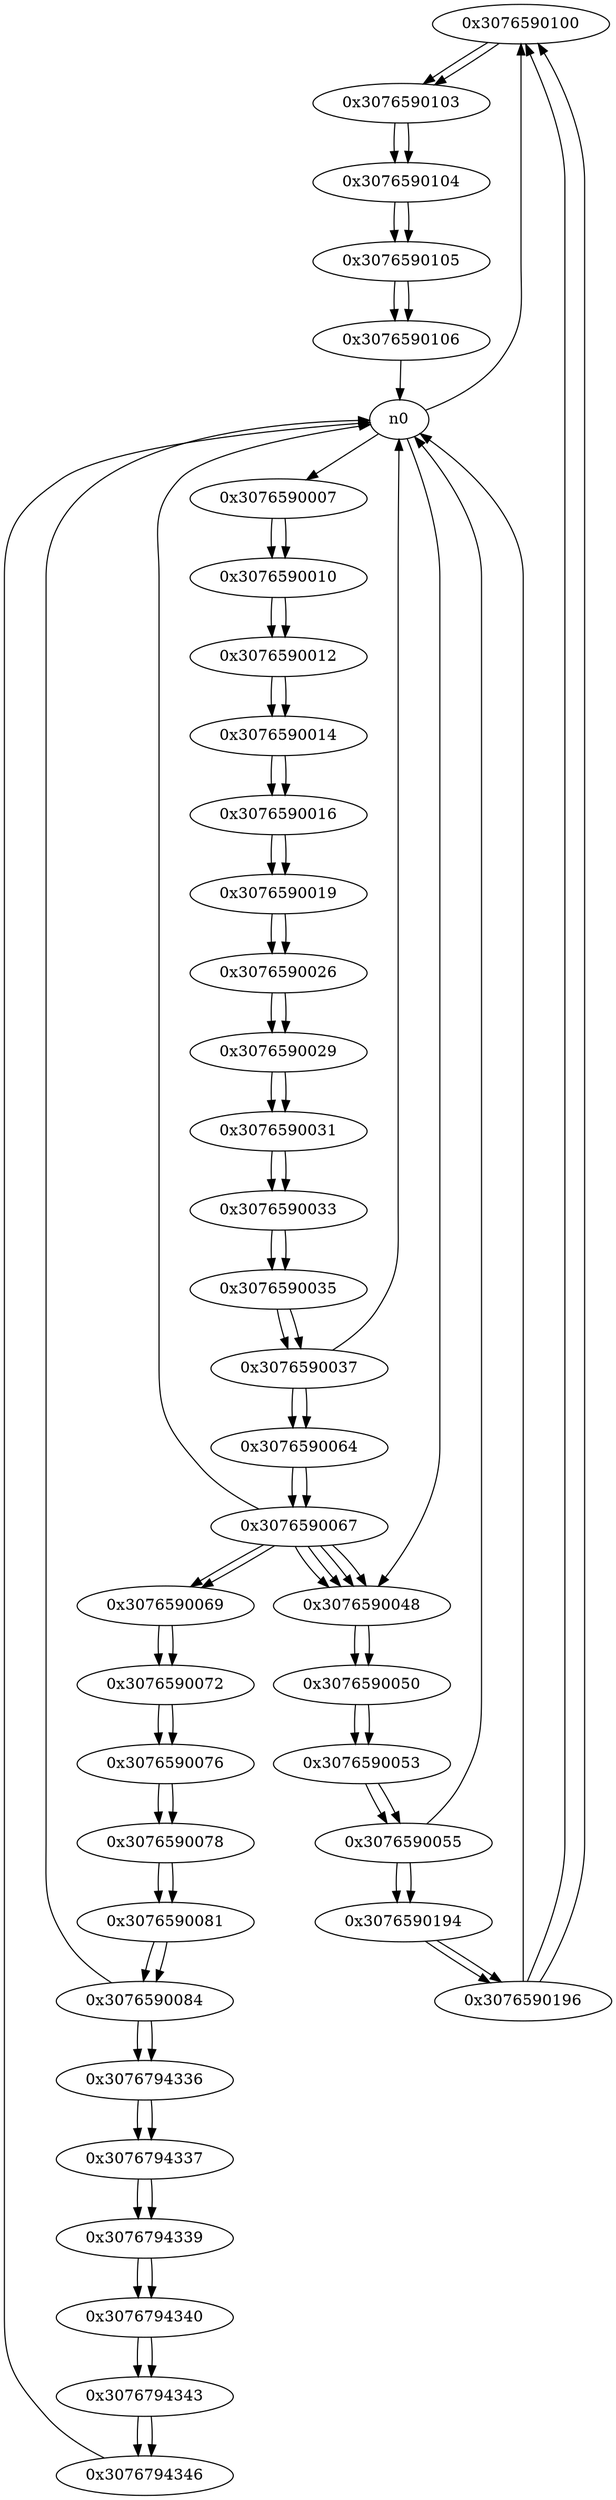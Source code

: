 digraph G{
/* nodes */
  n1 [label="0x3076590100"]
  n2 [label="0x3076590103"]
  n3 [label="0x3076590104"]
  n4 [label="0x3076590105"]
  n5 [label="0x3076590106"]
  n6 [label="0x3076590007"]
  n7 [label="0x3076590010"]
  n8 [label="0x3076590012"]
  n9 [label="0x3076590014"]
  n10 [label="0x3076590016"]
  n11 [label="0x3076590019"]
  n12 [label="0x3076590026"]
  n13 [label="0x3076590029"]
  n14 [label="0x3076590031"]
  n15 [label="0x3076590033"]
  n16 [label="0x3076590035"]
  n17 [label="0x3076590037"]
  n18 [label="0x3076590064"]
  n19 [label="0x3076590067"]
  n20 [label="0x3076590069"]
  n21 [label="0x3076590072"]
  n22 [label="0x3076590076"]
  n23 [label="0x3076590078"]
  n24 [label="0x3076590081"]
  n25 [label="0x3076590084"]
  n26 [label="0x3076794336"]
  n27 [label="0x3076794337"]
  n28 [label="0x3076794339"]
  n29 [label="0x3076794340"]
  n30 [label="0x3076794343"]
  n31 [label="0x3076794346"]
  n32 [label="0x3076590048"]
  n33 [label="0x3076590050"]
  n34 [label="0x3076590053"]
  n35 [label="0x3076590055"]
  n36 [label="0x3076590194"]
  n37 [label="0x3076590196"]
/* edges */
n1 -> n2;
n0 -> n1;
n37 -> n1;
n2 -> n3;
n1 -> n2;
n3 -> n4;
n2 -> n3;
n4 -> n5;
n3 -> n4;
n5 -> n0;
n4 -> n5;
n6 -> n7;
n0 -> n6;
n7 -> n8;
n6 -> n7;
n8 -> n9;
n7 -> n8;
n9 -> n10;
n8 -> n9;
n10 -> n11;
n9 -> n10;
n11 -> n12;
n10 -> n11;
n12 -> n13;
n11 -> n12;
n13 -> n14;
n12 -> n13;
n14 -> n15;
n13 -> n14;
n15 -> n16;
n14 -> n15;
n16 -> n17;
n15 -> n16;
n17 -> n0;
n17 -> n18;
n16 -> n17;
n18 -> n19;
n17 -> n18;
n19 -> n32;
n19 -> n32;
n19 -> n20;
n19 -> n0;
n18 -> n19;
n20 -> n21;
n19 -> n20;
n21 -> n22;
n20 -> n21;
n22 -> n23;
n21 -> n22;
n23 -> n24;
n22 -> n23;
n24 -> n25;
n23 -> n24;
n25 -> n26;
n25 -> n0;
n24 -> n25;
n26 -> n27;
n25 -> n26;
n27 -> n28;
n26 -> n27;
n28 -> n29;
n27 -> n28;
n29 -> n30;
n28 -> n29;
n30 -> n31;
n29 -> n30;
n31 -> n0;
n30 -> n31;
n32 -> n33;
n19 -> n32;
n0 -> n32;
n19 -> n32;
n33 -> n34;
n32 -> n33;
n34 -> n35;
n33 -> n34;
n35 -> n36;
n35 -> n0;
n34 -> n35;
n36 -> n37;
n35 -> n36;
n37 -> n1;
n37 -> n0;
n36 -> n37;
}
